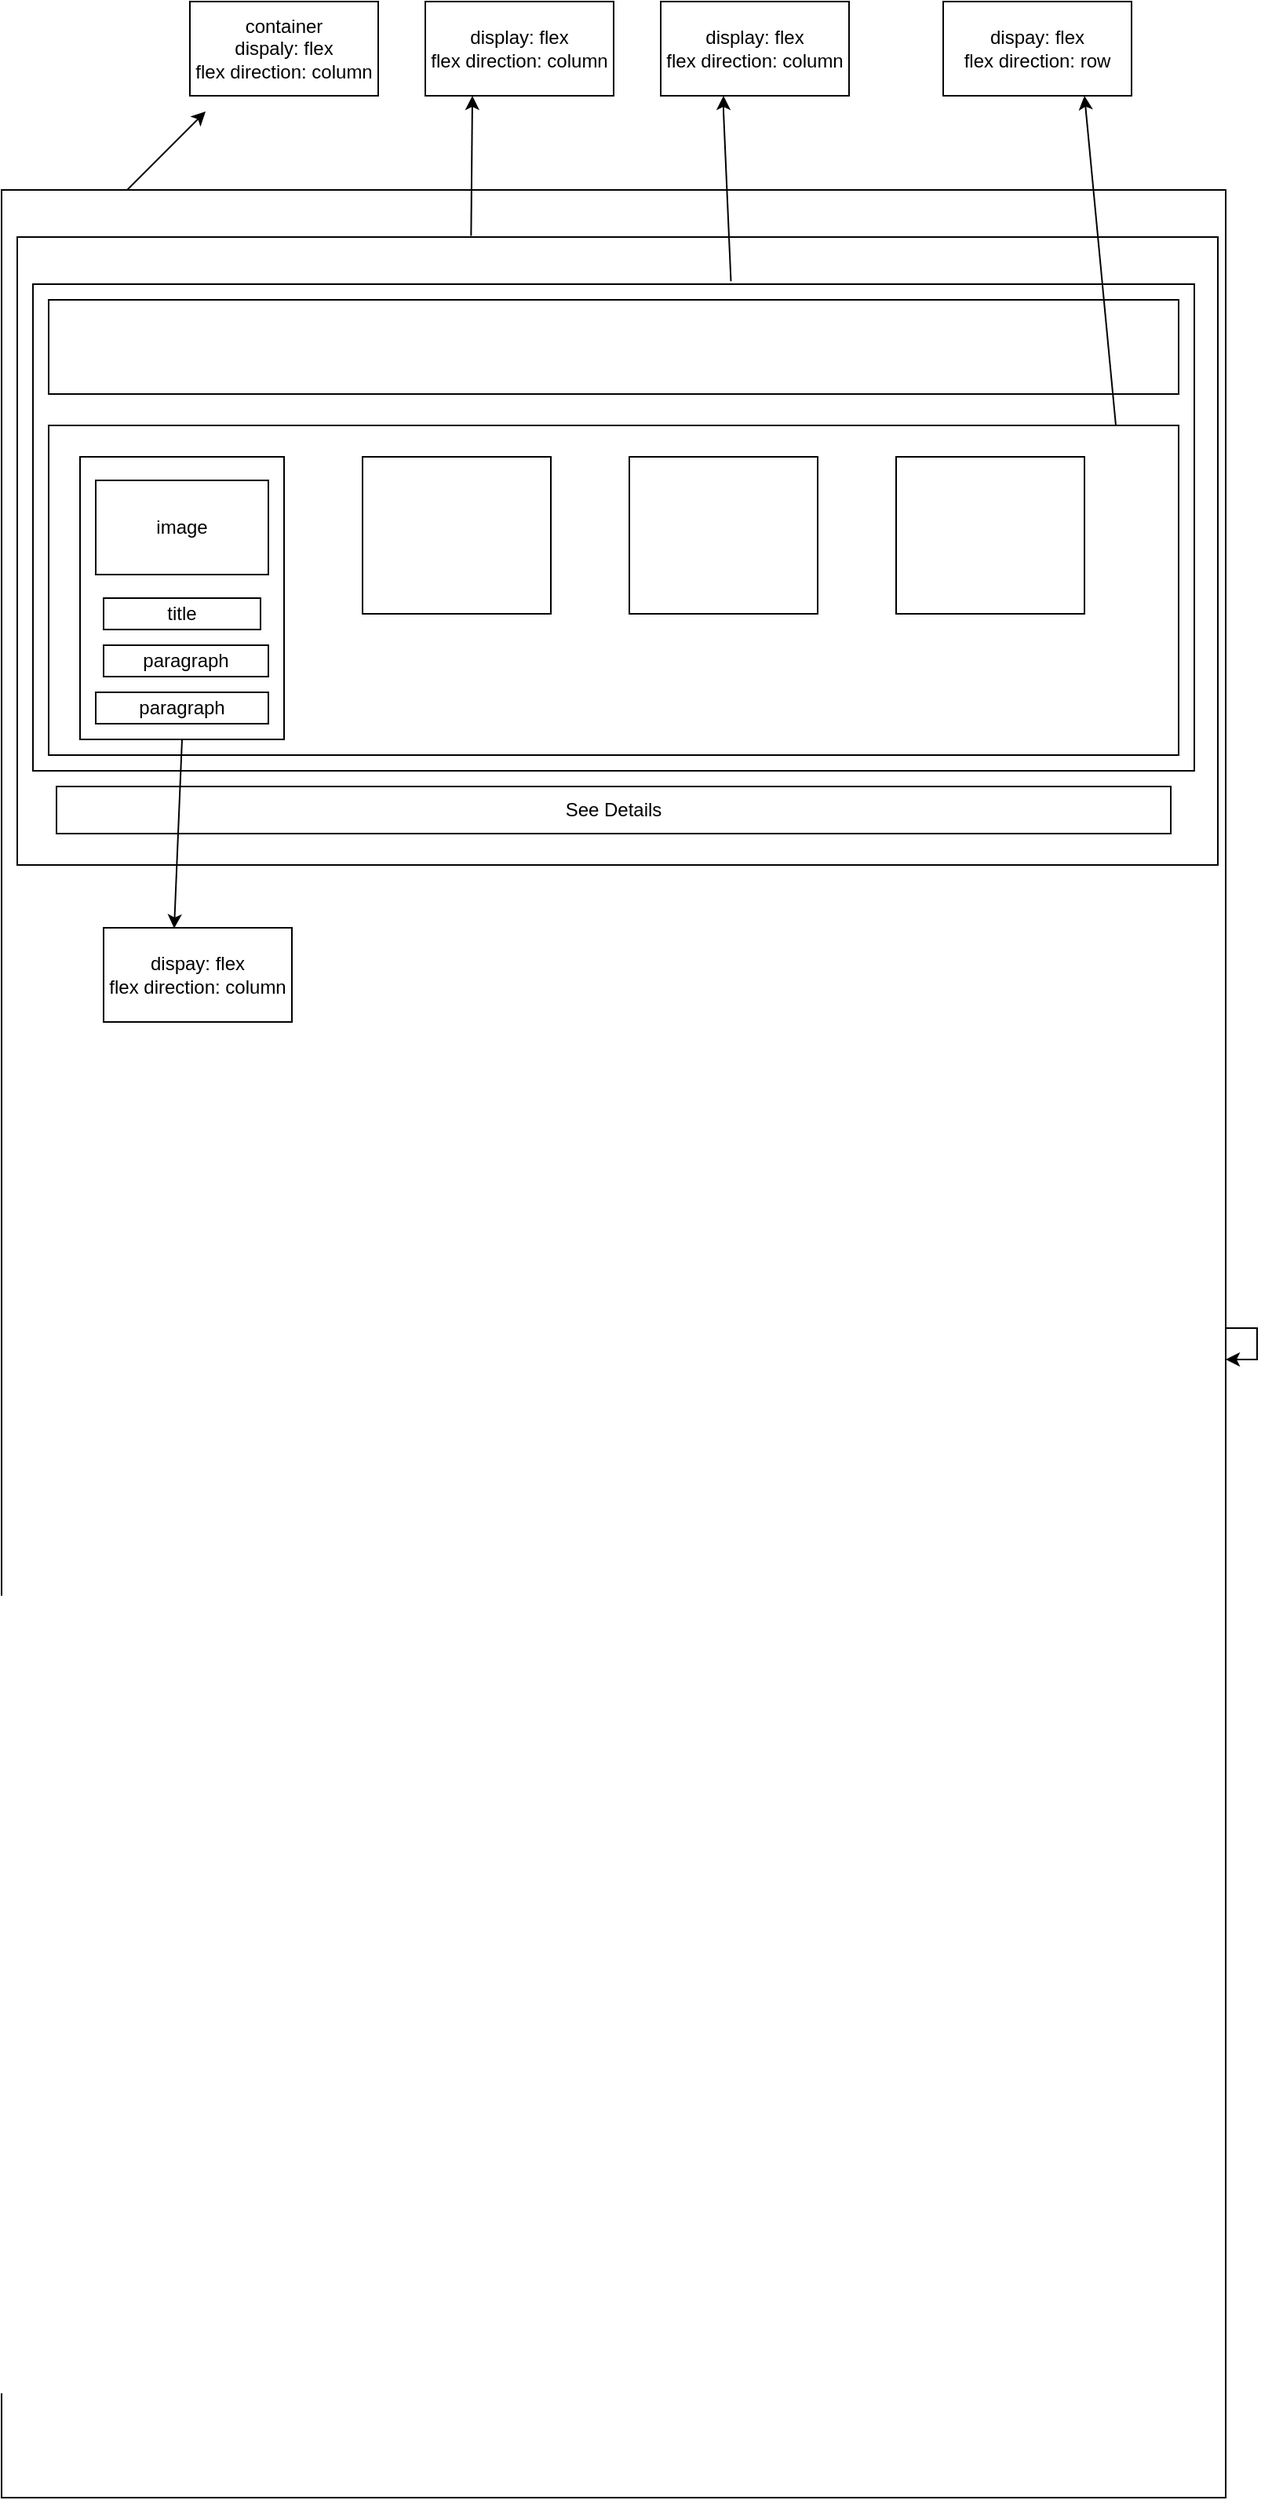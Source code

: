 <mxfile version="16.5.3" type="device"><diagram id="uORH-o7aQfQXnMZvDfTx" name="Page-1"><mxGraphModel dx="1108" dy="482" grid="1" gridSize="10" guides="1" tooltips="1" connect="1" arrows="1" fold="1" page="1" pageScale="1" pageWidth="850" pageHeight="1100" math="0" shadow="0"><root><mxCell id="0"/><mxCell id="1" parent="0"/><mxCell id="FFRx-qUM_qUrn7tOylag-1" value="" style="rounded=0;whiteSpace=wrap;html=1;" vertex="1" parent="1"><mxGeometry x="40" y="200" width="780" height="1470" as="geometry"/></mxCell><mxCell id="FFRx-qUM_qUrn7tOylag-2" style="edgeStyle=orthogonalEdgeStyle;rounded=0;orthogonalLoop=1;jettySize=auto;html=1;" edge="1" parent="1" source="FFRx-qUM_qUrn7tOylag-1" target="FFRx-qUM_qUrn7tOylag-1"><mxGeometry relative="1" as="geometry"/></mxCell><mxCell id="FFRx-qUM_qUrn7tOylag-3" value="" style="rounded=0;whiteSpace=wrap;html=1;" vertex="1" parent="1"><mxGeometry x="50" y="230" width="765" height="400" as="geometry"/></mxCell><mxCell id="FFRx-qUM_qUrn7tOylag-4" value="" style="rounded=0;whiteSpace=wrap;html=1;" vertex="1" parent="1"><mxGeometry x="60" y="260" width="740" height="310" as="geometry"/></mxCell><mxCell id="FFRx-qUM_qUrn7tOylag-5" value="See Details" style="rounded=0;whiteSpace=wrap;html=1;" vertex="1" parent="1"><mxGeometry x="75" y="580" width="710" height="30" as="geometry"/></mxCell><mxCell id="FFRx-qUM_qUrn7tOylag-6" value="" style="rounded=0;whiteSpace=wrap;html=1;" vertex="1" parent="1"><mxGeometry x="70" y="270" width="720" height="60" as="geometry"/></mxCell><mxCell id="FFRx-qUM_qUrn7tOylag-7" value="" style="rounded=0;whiteSpace=wrap;html=1;" vertex="1" parent="1"><mxGeometry x="70" y="350" width="720" height="210" as="geometry"/></mxCell><mxCell id="FFRx-qUM_qUrn7tOylag-8" value="" style="rounded=0;whiteSpace=wrap;html=1;" vertex="1" parent="1"><mxGeometry x="90" y="370" width="130" height="180" as="geometry"/></mxCell><mxCell id="FFRx-qUM_qUrn7tOylag-9" value="" style="rounded=0;whiteSpace=wrap;html=1;" vertex="1" parent="1"><mxGeometry x="270" y="370" width="120" height="100" as="geometry"/></mxCell><mxCell id="FFRx-qUM_qUrn7tOylag-10" value="" style="rounded=0;whiteSpace=wrap;html=1;" vertex="1" parent="1"><mxGeometry x="440" y="370" width="120" height="100" as="geometry"/></mxCell><mxCell id="FFRx-qUM_qUrn7tOylag-11" value="" style="rounded=0;whiteSpace=wrap;html=1;" vertex="1" parent="1"><mxGeometry x="610" y="370" width="120" height="100" as="geometry"/></mxCell><mxCell id="FFRx-qUM_qUrn7tOylag-12" value="" style="endArrow=classic;html=1;rounded=0;" edge="1" parent="1"><mxGeometry width="50" height="50" relative="1" as="geometry"><mxPoint x="120" y="200" as="sourcePoint"/><mxPoint x="170" y="150" as="targetPoint"/></mxGeometry></mxCell><mxCell id="FFRx-qUM_qUrn7tOylag-13" value="container&lt;br&gt;dispaly: flex&lt;br&gt;flex direction: column" style="rounded=0;whiteSpace=wrap;html=1;" vertex="1" parent="1"><mxGeometry x="160" y="80" width="120" height="60" as="geometry"/></mxCell><mxCell id="FFRx-qUM_qUrn7tOylag-14" value="" style="endArrow=classic;html=1;rounded=0;exitX=0.378;exitY=-0.002;exitDx=0;exitDy=0;exitPerimeter=0;" edge="1" parent="1" source="FFRx-qUM_qUrn7tOylag-3"><mxGeometry width="50" height="50" relative="1" as="geometry"><mxPoint x="300" y="250" as="sourcePoint"/><mxPoint x="340" y="140" as="targetPoint"/></mxGeometry></mxCell><mxCell id="FFRx-qUM_qUrn7tOylag-15" value="image" style="rounded=0;whiteSpace=wrap;html=1;" vertex="1" parent="1"><mxGeometry x="100" y="385" width="110" height="60" as="geometry"/></mxCell><mxCell id="FFRx-qUM_qUrn7tOylag-16" value="title" style="rounded=0;whiteSpace=wrap;html=1;" vertex="1" parent="1"><mxGeometry x="105" y="460" width="100" height="20" as="geometry"/></mxCell><mxCell id="FFRx-qUM_qUrn7tOylag-17" value="paragraph" style="rounded=0;whiteSpace=wrap;html=1;" vertex="1" parent="1"><mxGeometry x="105" y="490" width="105" height="20" as="geometry"/></mxCell><mxCell id="FFRx-qUM_qUrn7tOylag-18" value="paragraph" style="rounded=0;whiteSpace=wrap;html=1;" vertex="1" parent="1"><mxGeometry x="100" y="520" width="110" height="20" as="geometry"/></mxCell><mxCell id="FFRx-qUM_qUrn7tOylag-19" value="display: flex&lt;br&gt;flex direction: column" style="rounded=0;whiteSpace=wrap;html=1;" vertex="1" parent="1"><mxGeometry x="310" y="80" width="120" height="60" as="geometry"/></mxCell><mxCell id="FFRx-qUM_qUrn7tOylag-20" value="" style="endArrow=classic;html=1;rounded=0;exitX=0.601;exitY=-0.006;exitDx=0;exitDy=0;exitPerimeter=0;" edge="1" parent="1" source="FFRx-qUM_qUrn7tOylag-4"><mxGeometry width="50" height="50" relative="1" as="geometry"><mxPoint x="450" y="260" as="sourcePoint"/><mxPoint x="500" y="140" as="targetPoint"/><Array as="points"><mxPoint x="500" y="150"/></Array></mxGeometry></mxCell><mxCell id="FFRx-qUM_qUrn7tOylag-21" value="display: flex&lt;br&gt;flex direction: column" style="rounded=0;whiteSpace=wrap;html=1;" vertex="1" parent="1"><mxGeometry x="460" y="80" width="120" height="60" as="geometry"/></mxCell><mxCell id="FFRx-qUM_qUrn7tOylag-22" value="" style="endArrow=classic;html=1;rounded=0;" edge="1" parent="1"><mxGeometry width="50" height="50" relative="1" as="geometry"><mxPoint x="750" y="350" as="sourcePoint"/><mxPoint x="730" y="140" as="targetPoint"/></mxGeometry></mxCell><mxCell id="FFRx-qUM_qUrn7tOylag-24" value="dispay: flex&lt;br&gt;flex direction: row" style="rounded=0;whiteSpace=wrap;html=1;" vertex="1" parent="1"><mxGeometry x="640" y="80" width="120" height="60" as="geometry"/></mxCell><mxCell id="FFRx-qUM_qUrn7tOylag-25" value="" style="endArrow=classic;html=1;rounded=0;entryX=0.141;entryY=0.32;entryDx=0;entryDy=0;entryPerimeter=0;exitX=0.5;exitY=1;exitDx=0;exitDy=0;" edge="1" parent="1" source="FFRx-qUM_qUrn7tOylag-8" target="FFRx-qUM_qUrn7tOylag-1"><mxGeometry width="50" height="50" relative="1" as="geometry"><mxPoint x="150" y="600" as="sourcePoint"/><mxPoint x="200" y="550" as="targetPoint"/></mxGeometry></mxCell><mxCell id="FFRx-qUM_qUrn7tOylag-26" value="dispay: flex&lt;br&gt;flex direction: column" style="rounded=0;whiteSpace=wrap;html=1;" vertex="1" parent="1"><mxGeometry x="105" y="670" width="120" height="60" as="geometry"/></mxCell></root></mxGraphModel></diagram></mxfile>